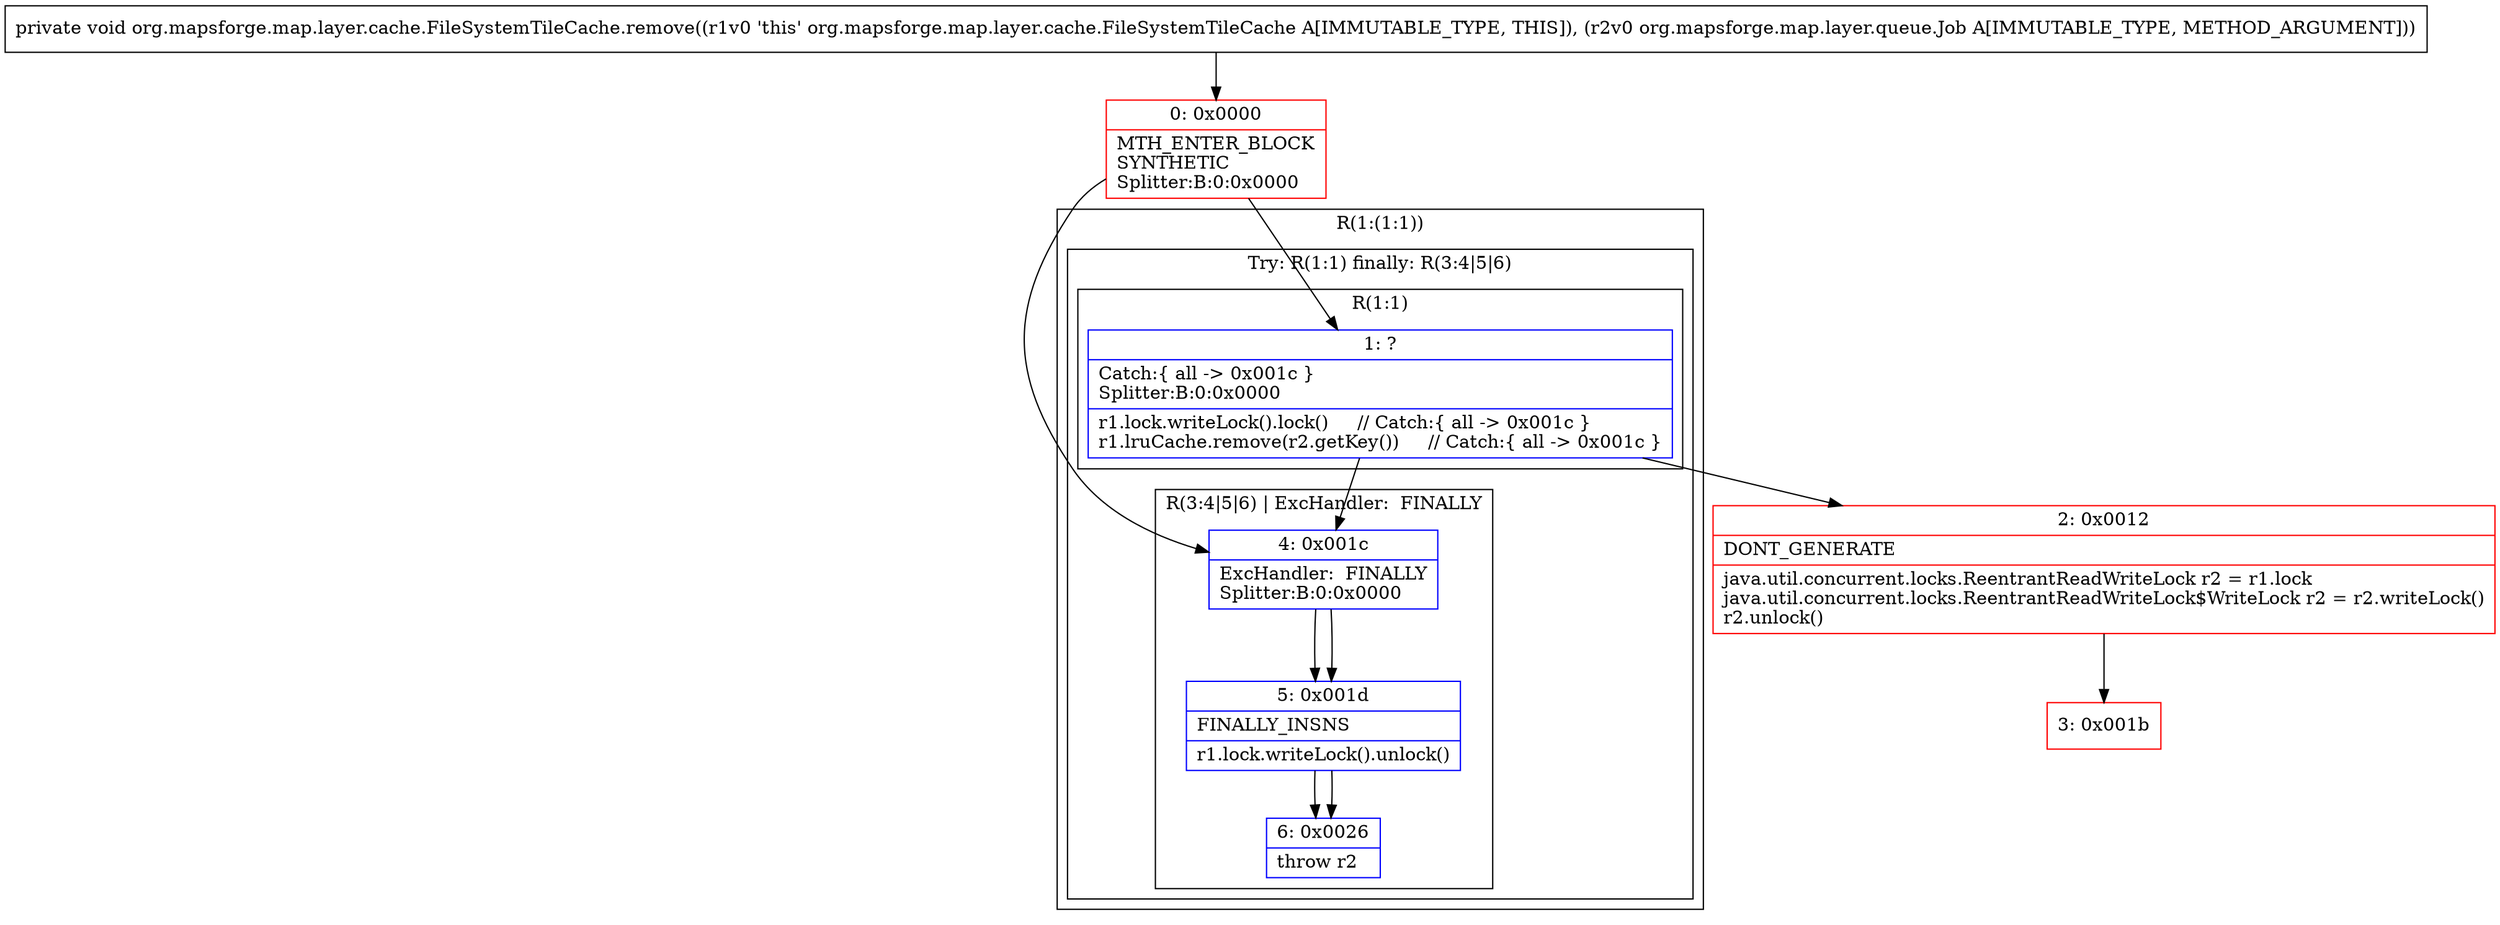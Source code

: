 digraph "CFG fororg.mapsforge.map.layer.cache.FileSystemTileCache.remove(Lorg\/mapsforge\/map\/layer\/queue\/Job;)V" {
subgraph cluster_Region_267824522 {
label = "R(1:(1:1))";
node [shape=record,color=blue];
subgraph cluster_TryCatchRegion_2032995950 {
label = "Try: R(1:1) finally: R(3:4|5|6)";
node [shape=record,color=blue];
subgraph cluster_Region_1143170617 {
label = "R(1:1)";
node [shape=record,color=blue];
Node_1 [shape=record,label="{1\:\ ?|Catch:\{ all \-\> 0x001c \}\lSplitter:B:0:0x0000\l|r1.lock.writeLock().lock()     \/\/ Catch:\{ all \-\> 0x001c \}\lr1.lruCache.remove(r2.getKey())     \/\/ Catch:\{ all \-\> 0x001c \}\l}"];
}
subgraph cluster_Region_1392882938 {
label = "R(3:4|5|6) | ExcHandler:  FINALLY\l";
node [shape=record,color=blue];
Node_4 [shape=record,label="{4\:\ 0x001c|ExcHandler:  FINALLY\lSplitter:B:0:0x0000\l}"];
Node_5 [shape=record,label="{5\:\ 0x001d|FINALLY_INSNS\l|r1.lock.writeLock().unlock()\l}"];
Node_6 [shape=record,label="{6\:\ 0x0026|throw r2\l}"];
}
}
}
subgraph cluster_Region_1392882938 {
label = "R(3:4|5|6) | ExcHandler:  FINALLY\l";
node [shape=record,color=blue];
Node_4 [shape=record,label="{4\:\ 0x001c|ExcHandler:  FINALLY\lSplitter:B:0:0x0000\l}"];
Node_5 [shape=record,label="{5\:\ 0x001d|FINALLY_INSNS\l|r1.lock.writeLock().unlock()\l}"];
Node_6 [shape=record,label="{6\:\ 0x0026|throw r2\l}"];
}
Node_0 [shape=record,color=red,label="{0\:\ 0x0000|MTH_ENTER_BLOCK\lSYNTHETIC\lSplitter:B:0:0x0000\l}"];
Node_2 [shape=record,color=red,label="{2\:\ 0x0012|DONT_GENERATE\l|java.util.concurrent.locks.ReentrantReadWriteLock r2 = r1.lock\ljava.util.concurrent.locks.ReentrantReadWriteLock$WriteLock r2 = r2.writeLock()\lr2.unlock()\l}"];
Node_3 [shape=record,color=red,label="{3\:\ 0x001b}"];
MethodNode[shape=record,label="{private void org.mapsforge.map.layer.cache.FileSystemTileCache.remove((r1v0 'this' org.mapsforge.map.layer.cache.FileSystemTileCache A[IMMUTABLE_TYPE, THIS]), (r2v0 org.mapsforge.map.layer.queue.Job A[IMMUTABLE_TYPE, METHOD_ARGUMENT])) }"];
MethodNode -> Node_0;
Node_1 -> Node_2;
Node_1 -> Node_4;
Node_4 -> Node_5;
Node_5 -> Node_6;
Node_4 -> Node_5;
Node_5 -> Node_6;
Node_0 -> Node_1;
Node_0 -> Node_4;
Node_2 -> Node_3;
}

